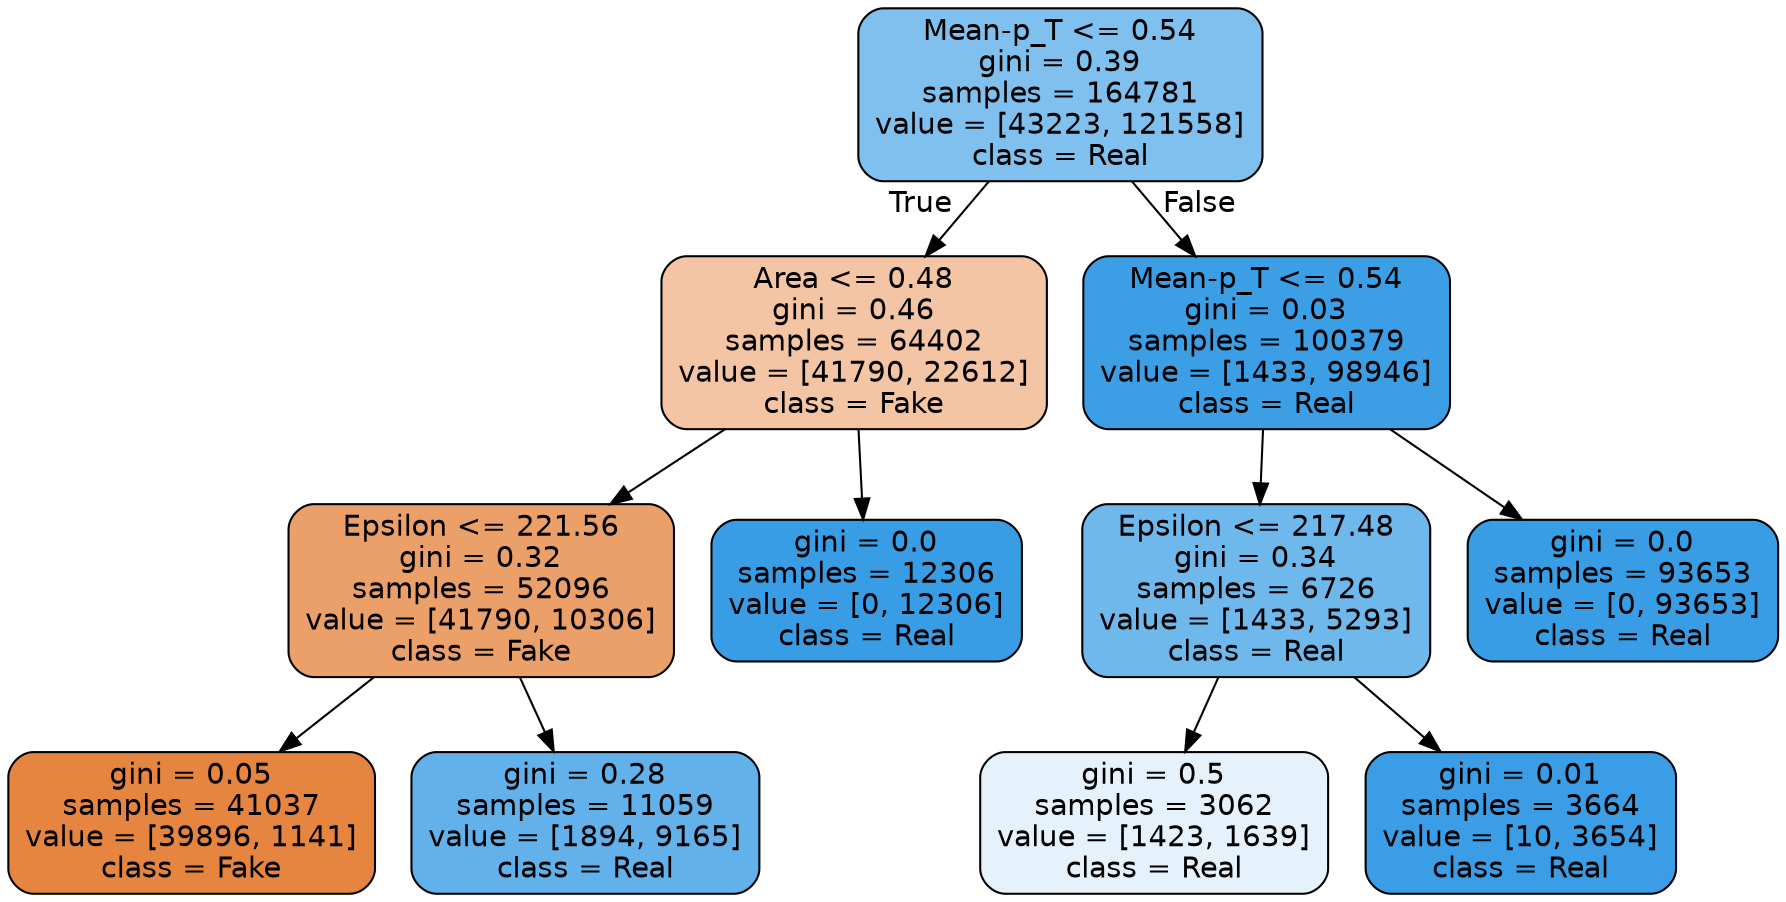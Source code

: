 digraph Tree {
node [shape=box, style="filled, rounded", color="black", fontname=helvetica] ;
edge [fontname=helvetica] ;
0 [label="Mean-p_T <= 0.54\ngini = 0.39\nsamples = 164781\nvalue = [43223, 121558]\nclass = Real", fillcolor="#7fc0ee"] ;
1 [label="Area <= 0.48\ngini = 0.46\nsamples = 64402\nvalue = [41790, 22612]\nclass = Fake", fillcolor="#f3c5a4"] ;
0 -> 1 [labeldistance=2.5, labelangle=45, headlabel="True"] ;
2 [label="Epsilon <= 221.56\ngini = 0.32\nsamples = 52096\nvalue = [41790, 10306]\nclass = Fake", fillcolor="#eba06a"] ;
1 -> 2 ;
3 [label="gini = 0.05\nsamples = 41037\nvalue = [39896, 1141]\nclass = Fake", fillcolor="#e6853f"] ;
2 -> 3 ;
4 [label="gini = 0.28\nsamples = 11059\nvalue = [1894, 9165]\nclass = Real", fillcolor="#62b1ea"] ;
2 -> 4 ;
5 [label="gini = 0.0\nsamples = 12306\nvalue = [0, 12306]\nclass = Real", fillcolor="#399de5"] ;
1 -> 5 ;
6 [label="Mean-p_T <= 0.54\ngini = 0.03\nsamples = 100379\nvalue = [1433, 98946]\nclass = Real", fillcolor="#3c9ee5"] ;
0 -> 6 [labeldistance=2.5, labelangle=-45, headlabel="False"] ;
7 [label="Epsilon <= 217.48\ngini = 0.34\nsamples = 6726\nvalue = [1433, 5293]\nclass = Real", fillcolor="#6fb8ec"] ;
6 -> 7 ;
8 [label="gini = 0.5\nsamples = 3062\nvalue = [1423, 1639]\nclass = Real", fillcolor="#e5f2fc"] ;
7 -> 8 ;
9 [label="gini = 0.01\nsamples = 3664\nvalue = [10, 3654]\nclass = Real", fillcolor="#3a9de5"] ;
7 -> 9 ;
10 [label="gini = 0.0\nsamples = 93653\nvalue = [0, 93653]\nclass = Real", fillcolor="#399de5"] ;
6 -> 10 ;
}